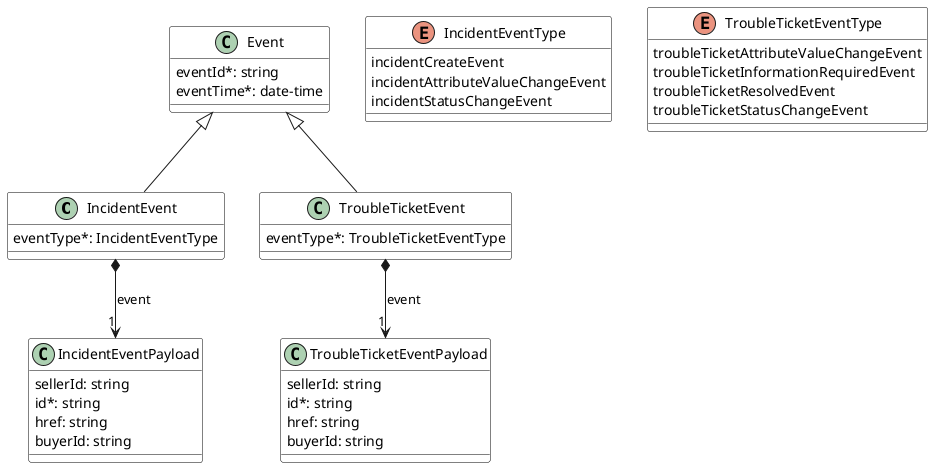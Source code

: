 @startuml
skinparam {
    ClassBackgroundColor White
    ClassBorderColor Black
}


class IncidentEvent {

    eventType*: IncidentEventType
}
Event <|-- IncidentEvent

IncidentEvent *-->"1" IncidentEventPayload : event



class Event {

    eventId*: string
    eventTime*: date-time
}



class IncidentEventPayload {

    sellerId: string
    id*: string
    href: string
    buyerId: string
}



class TroubleTicketEventPayload {

    sellerId: string
    id*: string
    href: string
    buyerId: string
}



enum IncidentEventType {

    incidentCreateEvent
    incidentAttributeValueChangeEvent
    incidentStatusChangeEvent
}
class TroubleTicketEvent {

    eventType*: TroubleTicketEventType
}
Event <|-- TroubleTicketEvent

TroubleTicketEvent *-->"1" TroubleTicketEventPayload : event


enum TroubleTicketEventType {

    troubleTicketAttributeValueChangeEvent
    troubleTicketInformationRequiredEvent
    troubleTicketResolvedEvent
    troubleTicketStatusChangeEvent
}
@enduml
